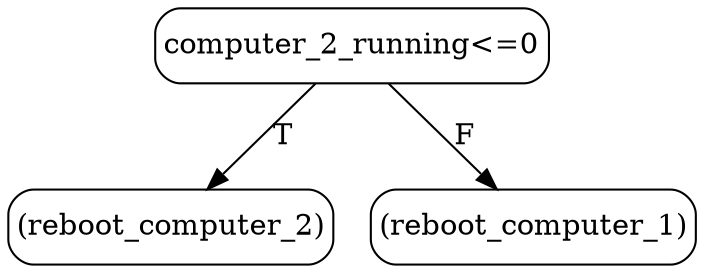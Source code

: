 // decision tree
digraph {
	1 [label="(reboot_computer_2)" margin="0.05,0.05" shape=box style=rounded]
	2 [label="(reboot_computer_1)" margin="0.05,0.05" shape=box style=rounded]
	0 [label="computer_2_running<=0" margin="0.05,0.05" shape=box style=rounded]
	0 -> 1 [label=T]
	0 -> 2 [label=F]
}

